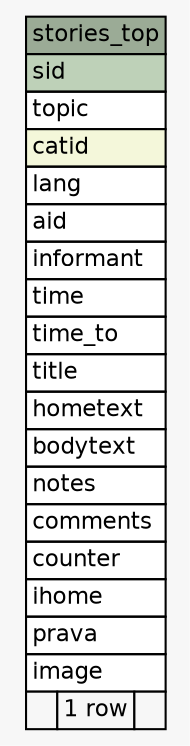 // dot 2.38.0 on Mac OS X 10.9.4
// SchemaSpy rev 590
digraph "stories_top" {
  graph [
    rankdir="RL"
    bgcolor="#f7f7f7"
    nodesep="0.18"
    ranksep="0.46"
    fontname="Helvetica"
    fontsize="11"
  ];
  node [
    fontname="Helvetica"
    fontsize="11"
    shape="plaintext"
  ];
  edge [
    arrowsize="0.8"
  ];
  "stories_top" [
    label=<
    <TABLE BORDER="0" CELLBORDER="1" CELLSPACING="0" BGCOLOR="#ffffff">
      <TR><TD COLSPAN="3" BGCOLOR="#9bab96" ALIGN="CENTER">stories_top</TD></TR>
      <TR><TD PORT="sid" COLSPAN="3" BGCOLOR="#bed1b8" ALIGN="LEFT">sid</TD></TR>
      <TR><TD PORT="topic" COLSPAN="3" ALIGN="LEFT">topic</TD></TR>
      <TR><TD PORT="catid" COLSPAN="3" BGCOLOR="#f4f7da" ALIGN="LEFT">catid</TD></TR>
      <TR><TD PORT="lang" COLSPAN="3" ALIGN="LEFT">lang</TD></TR>
      <TR><TD PORT="aid" COLSPAN="3" ALIGN="LEFT">aid</TD></TR>
      <TR><TD PORT="informant" COLSPAN="3" ALIGN="LEFT">informant</TD></TR>
      <TR><TD PORT="time" COLSPAN="3" ALIGN="LEFT">time</TD></TR>
      <TR><TD PORT="time_to" COLSPAN="3" ALIGN="LEFT">time_to</TD></TR>
      <TR><TD PORT="title" COLSPAN="3" ALIGN="LEFT">title</TD></TR>
      <TR><TD PORT="hometext" COLSPAN="3" ALIGN="LEFT">hometext</TD></TR>
      <TR><TD PORT="bodytext" COLSPAN="3" ALIGN="LEFT">bodytext</TD></TR>
      <TR><TD PORT="notes" COLSPAN="3" ALIGN="LEFT">notes</TD></TR>
      <TR><TD PORT="comments" COLSPAN="3" ALIGN="LEFT">comments</TD></TR>
      <TR><TD PORT="counter" COLSPAN="3" ALIGN="LEFT">counter</TD></TR>
      <TR><TD PORT="ihome" COLSPAN="3" ALIGN="LEFT">ihome</TD></TR>
      <TR><TD PORT="prava" COLSPAN="3" ALIGN="LEFT">prava</TD></TR>
      <TR><TD PORT="image" COLSPAN="3" ALIGN="LEFT">image</TD></TR>
      <TR><TD ALIGN="LEFT" BGCOLOR="#f7f7f7">  </TD><TD ALIGN="RIGHT" BGCOLOR="#f7f7f7">1 row</TD><TD ALIGN="RIGHT" BGCOLOR="#f7f7f7">  </TD></TR>
    </TABLE>>
    URL="tables/stories_top.html"
    tooltip="stories_top"
  ];
}
